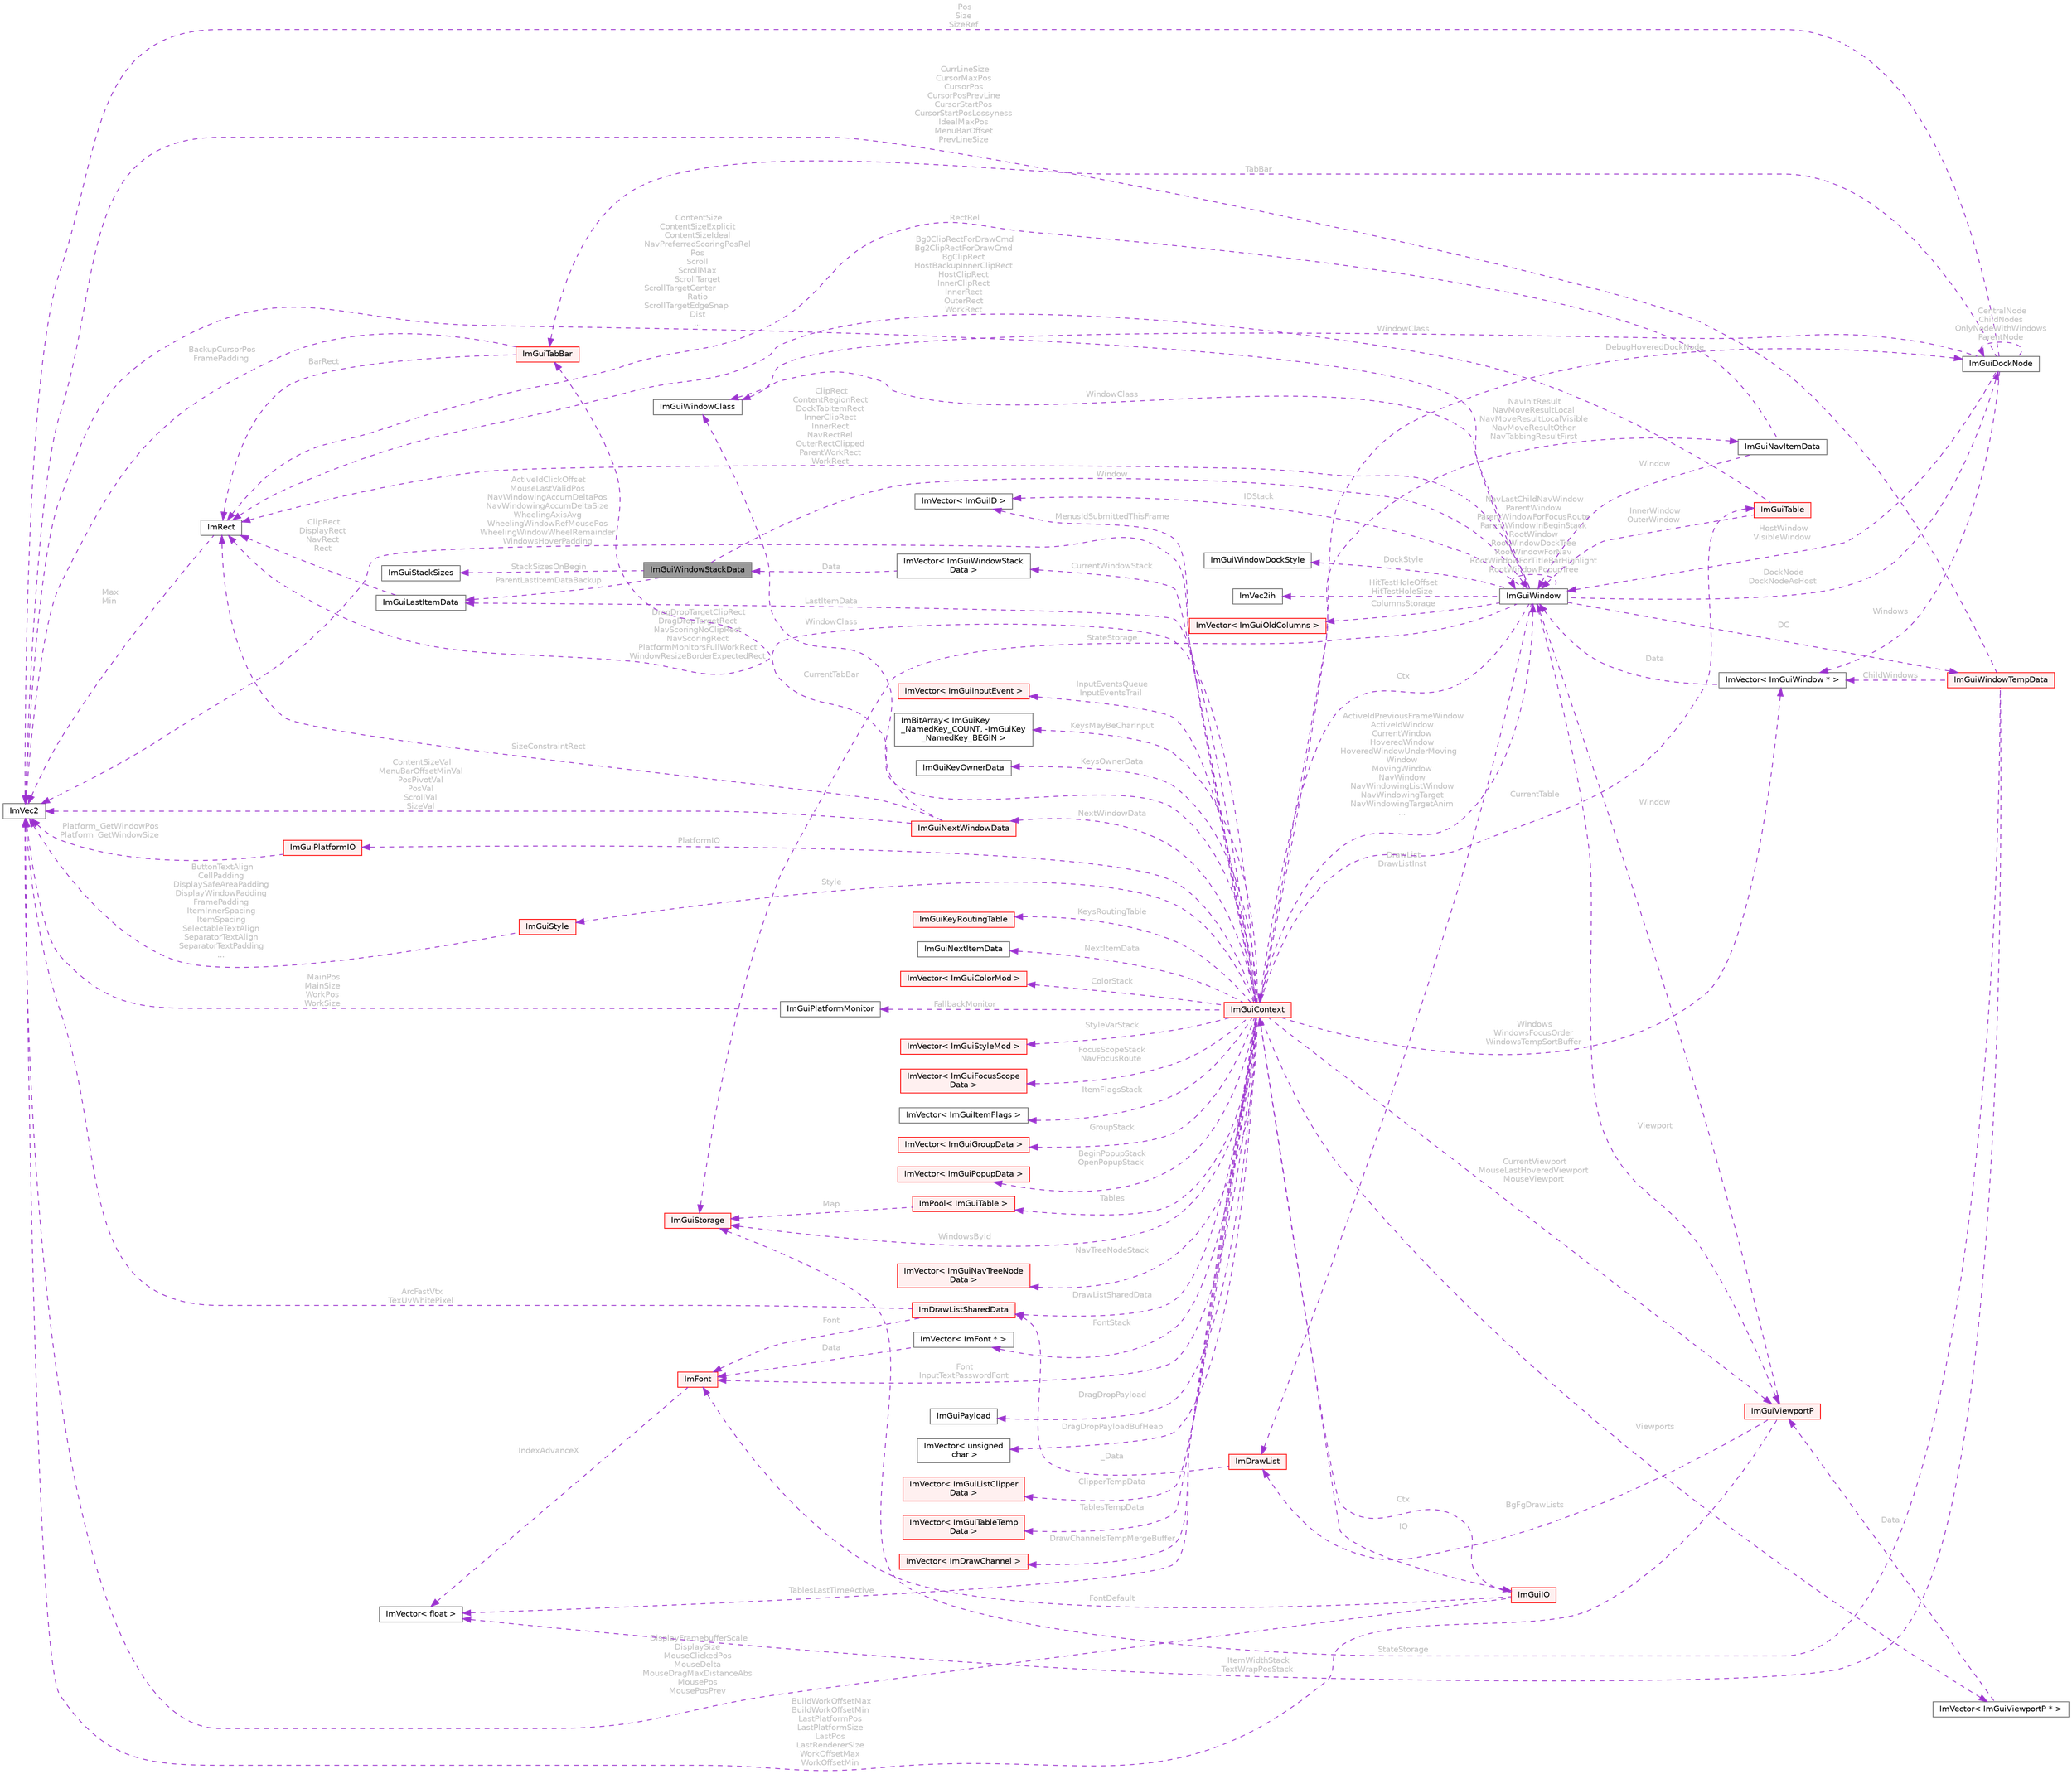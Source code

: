 digraph "ImGuiWindowStackData"
{
 // LATEX_PDF_SIZE
  bgcolor="transparent";
  edge [fontname=Helvetica,fontsize=10,labelfontname=Helvetica,labelfontsize=10];
  node [fontname=Helvetica,fontsize=10,shape=box,height=0.2,width=0.4];
  rankdir="LR";
  Node1 [id="Node000001",label="ImGuiWindowStackData",height=0.2,width=0.4,color="gray40", fillcolor="grey60", style="filled", fontcolor="black",tooltip=" "];
  Node2 -> Node1 [id="edge98_Node000001_Node000002",dir="back",color="darkorchid3",style="dashed",tooltip=" ",label=" Window",fontcolor="grey" ];
  Node2 [id="Node000002",label="ImGuiWindow",height=0.2,width=0.4,color="gray40", fillcolor="white", style="filled",URL="$struct_im_gui_window.html",tooltip=" "];
  Node3 -> Node2 [id="edge99_Node000002_Node000003",dir="back",color="darkorchid3",style="dashed",tooltip=" ",label=" Ctx",fontcolor="grey" ];
  Node3 [id="Node000003",label="ImGuiContext",height=0.2,width=0.4,color="red", fillcolor="#FFF0F0", style="filled",URL="$struct_im_gui_context.html",tooltip=" "];
  Node4 -> Node3 [id="edge100_Node000003_Node000004",dir="back",color="darkorchid3",style="dashed",tooltip=" ",label=" IO",fontcolor="grey" ];
  Node4 [id="Node000004",label="ImGuiIO",height=0.2,width=0.4,color="red", fillcolor="#FFF0F0", style="filled",URL="$struct_im_gui_i_o.html",tooltip=" "];
  Node5 -> Node4 [id="edge101_Node000004_Node000005",dir="back",color="darkorchid3",style="dashed",tooltip=" ",label=" DisplayFramebufferScale\nDisplaySize\nMouseClickedPos\nMouseDelta\nMouseDragMaxDistanceAbs\nMousePos\nMousePosPrev",fontcolor="grey" ];
  Node5 [id="Node000005",label="ImVec2",height=0.2,width=0.4,color="gray40", fillcolor="white", style="filled",URL="$struct_im_vec2.html",tooltip=" "];
  Node8 -> Node4 [id="edge102_Node000004_Node000008",dir="back",color="darkorchid3",style="dashed",tooltip=" ",label=" FontDefault",fontcolor="grey" ];
  Node8 [id="Node000008",label="ImFont",height=0.2,width=0.4,color="red", fillcolor="#FFF0F0", style="filled",URL="$struct_im_font.html",tooltip=" "];
  Node9 -> Node8 [id="edge103_Node000008_Node000009",dir="back",color="darkorchid3",style="dashed",tooltip=" ",label=" IndexAdvanceX",fontcolor="grey" ];
  Node9 [id="Node000009",label="ImVector\< float \>",height=0.2,width=0.4,color="gray40", fillcolor="white", style="filled",URL="$struct_im_vector.html",tooltip=" "];
  Node3 -> Node4 [id="edge104_Node000004_Node000003",dir="back",color="darkorchid3",style="dashed",tooltip=" ",label=" Ctx",fontcolor="grey" ];
  Node20 -> Node3 [id="edge105_Node000003_Node000020",dir="back",color="darkorchid3",style="dashed",tooltip=" ",label=" PlatformIO",fontcolor="grey" ];
  Node20 [id="Node000020",label="ImGuiPlatformIO",height=0.2,width=0.4,color="red", fillcolor="#FFF0F0", style="filled",URL="$struct_im_gui_platform_i_o.html",tooltip=" "];
  Node5 -> Node20 [id="edge106_Node000020_Node000005",dir="back",color="darkorchid3",style="dashed",tooltip=" ",label=" Platform_GetWindowPos\nPlatform_GetWindowSize",fontcolor="grey" ];
  Node41 -> Node3 [id="edge107_Node000003_Node000041",dir="back",color="darkorchid3",style="dashed",tooltip=" ",label=" Style",fontcolor="grey" ];
  Node41 [id="Node000041",label="ImGuiStyle",height=0.2,width=0.4,color="red", fillcolor="#FFF0F0", style="filled",URL="$struct_im_gui_style.html",tooltip=" "];
  Node5 -> Node41 [id="edge108_Node000041_Node000005",dir="back",color="darkorchid3",style="dashed",tooltip=" ",label=" ButtonTextAlign\nCellPadding\nDisplaySafeAreaPadding\nDisplayWindowPadding\nFramePadding\nItemInnerSpacing\nItemSpacing\nSelectableTextAlign\nSeparatorTextAlign\nSeparatorTextPadding\n...",fontcolor="grey" ];
  Node8 -> Node3 [id="edge109_Node000003_Node000008",dir="back",color="darkorchid3",style="dashed",tooltip=" ",label=" Font\nInputTextPasswordFont",fontcolor="grey" ];
  Node33 -> Node3 [id="edge110_Node000003_Node000033",dir="back",color="darkorchid3",style="dashed",tooltip=" ",label=" DrawListSharedData",fontcolor="grey" ];
  Node33 [id="Node000033",label="ImDrawListSharedData",height=0.2,width=0.4,color="red", fillcolor="#FFF0F0", style="filled",URL="$struct_im_draw_list_shared_data.html",tooltip=" "];
  Node5 -> Node33 [id="edge111_Node000033_Node000005",dir="back",color="darkorchid3",style="dashed",tooltip=" ",label=" ArcFastVtx\nTexUvWhitePixel",fontcolor="grey" ];
  Node8 -> Node33 [id="edge112_Node000033_Node000008",dir="back",color="darkorchid3",style="dashed",tooltip=" ",label=" Font",fontcolor="grey" ];
  Node42 -> Node3 [id="edge113_Node000003_Node000042",dir="back",color="darkorchid3",style="dashed",tooltip=" ",label=" InputEventsQueue\nInputEventsTrail",fontcolor="grey" ];
  Node42 [id="Node000042",label="ImVector\< ImGuiInputEvent \>",height=0.2,width=0.4,color="red", fillcolor="#FFF0F0", style="filled",URL="$struct_im_vector.html",tooltip=" "];
  Node51 -> Node3 [id="edge114_Node000003_Node000051",dir="back",color="darkorchid3",style="dashed",tooltip=" ",label=" Windows\nWindowsFocusOrder\nWindowsTempSortBuffer",fontcolor="grey" ];
  Node51 [id="Node000051",label="ImVector\< ImGuiWindow * \>",height=0.2,width=0.4,color="gray40", fillcolor="white", style="filled",URL="$struct_im_vector.html",tooltip=" "];
  Node2 -> Node51 [id="edge115_Node000051_Node000002",dir="back",color="darkorchid3",style="dashed",tooltip=" ",label=" Data",fontcolor="grey" ];
  Node52 -> Node3 [id="edge116_Node000003_Node000052",dir="back",color="darkorchid3",style="dashed",tooltip=" ",label=" CurrentWindowStack",fontcolor="grey" ];
  Node52 [id="Node000052",label="ImVector\< ImGuiWindowStack\lData \>",height=0.2,width=0.4,color="gray40", fillcolor="white", style="filled",URL="$struct_im_vector.html",tooltip=" "];
  Node1 -> Node52 [id="edge117_Node000052_Node000001",dir="back",color="darkorchid3",style="dashed",tooltip=" ",label=" Data",fontcolor="grey" ];
  Node53 -> Node3 [id="edge118_Node000003_Node000053",dir="back",color="darkorchid3",style="dashed",tooltip=" ",label=" WindowsById",fontcolor="grey" ];
  Node53 [id="Node000053",label="ImGuiStorage",height=0.2,width=0.4,color="red", fillcolor="#FFF0F0", style="filled",URL="$struct_im_gui_storage.html",tooltip=" "];
  Node5 -> Node3 [id="edge119_Node000003_Node000005",dir="back",color="darkorchid3",style="dashed",tooltip=" ",label=" ActiveIdClickOffset\nMouseLastValidPos\nNavWindowingAccumDeltaPos\nNavWindowingAccumDeltaSize\nWheelingAxisAvg\nWheelingWindowRefMousePos\nWheelingWindowWheelRemainder\nWindowsHoverPadding",fontcolor="grey" ];
  Node2 -> Node3 [id="edge120_Node000003_Node000002",dir="back",color="darkorchid3",style="dashed",tooltip=" ",label=" ActiveIdPreviousFrameWindow\nActiveIdWindow\nCurrentWindow\nHoveredWindow\nHoveredWindowUnderMoving\lWindow\nMovingWindow\nNavWindow\nNavWindowingListWindow\nNavWindowingTarget\nNavWindowingTargetAnim\n...",fontcolor="grey" ];
  Node56 -> Node3 [id="edge121_Node000003_Node000056",dir="back",color="darkorchid3",style="dashed",tooltip=" ",label=" KeysMayBeCharInput",fontcolor="grey" ];
  Node56 [id="Node000056",label="ImBitArray\< ImGuiKey\l_NamedKey_COUNT, -ImGuiKey\l_NamedKey_BEGIN \>",height=0.2,width=0.4,color="gray40", fillcolor="white", style="filled",URL="$struct_im_bit_array.html",tooltip=" "];
  Node57 -> Node3 [id="edge122_Node000003_Node000057",dir="back",color="darkorchid3",style="dashed",tooltip=" ",label=" KeysOwnerData",fontcolor="grey" ];
  Node57 [id="Node000057",label="ImGuiKeyOwnerData",height=0.2,width=0.4,color="gray40", fillcolor="white", style="filled",URL="$struct_im_gui_key_owner_data.html",tooltip=" "];
  Node58 -> Node3 [id="edge123_Node000003_Node000058",dir="back",color="darkorchid3",style="dashed",tooltip=" ",label=" KeysRoutingTable",fontcolor="grey" ];
  Node58 [id="Node000058",label="ImGuiKeyRoutingTable",height=0.2,width=0.4,color="red", fillcolor="#FFF0F0", style="filled",URL="$struct_im_gui_key_routing_table.html",tooltip=" "];
  Node61 -> Node3 [id="edge124_Node000003_Node000061",dir="back",color="darkorchid3",style="dashed",tooltip=" ",label=" NextItemData",fontcolor="grey" ];
  Node61 [id="Node000061",label="ImGuiNextItemData",height=0.2,width=0.4,color="gray40", fillcolor="white", style="filled",URL="$struct_im_gui_next_item_data.html",tooltip=" "];
  Node62 -> Node3 [id="edge125_Node000003_Node000062",dir="back",color="darkorchid3",style="dashed",tooltip=" ",label=" LastItemData",fontcolor="grey" ];
  Node62 [id="Node000062",label="ImGuiLastItemData",height=0.2,width=0.4,color="gray40", fillcolor="white", style="filled",URL="$struct_im_gui_last_item_data.html",tooltip=" "];
  Node63 -> Node62 [id="edge126_Node000062_Node000063",dir="back",color="darkorchid3",style="dashed",tooltip=" ",label=" ClipRect\nDisplayRect\nNavRect\nRect",fontcolor="grey" ];
  Node63 [id="Node000063",label="ImRect",height=0.2,width=0.4,color="gray40", fillcolor="white", style="filled",URL="$struct_im_rect.html",tooltip=" "];
  Node5 -> Node63 [id="edge127_Node000063_Node000005",dir="back",color="darkorchid3",style="dashed",tooltip=" ",label=" Max\nMin",fontcolor="grey" ];
  Node64 -> Node3 [id="edge128_Node000003_Node000064",dir="back",color="darkorchid3",style="dashed",tooltip=" ",label=" NextWindowData",fontcolor="grey" ];
  Node64 [id="Node000064",label="ImGuiNextWindowData",height=0.2,width=0.4,color="red", fillcolor="#FFF0F0", style="filled",URL="$struct_im_gui_next_window_data.html",tooltip=" "];
  Node5 -> Node64 [id="edge129_Node000064_Node000005",dir="back",color="darkorchid3",style="dashed",tooltip=" ",label=" ContentSizeVal\nMenuBarOffsetMinVal\nPosPivotVal\nPosVal\nScrollVal\nSizeVal",fontcolor="grey" ];
  Node63 -> Node64 [id="edge130_Node000064_Node000063",dir="back",color="darkorchid3",style="dashed",tooltip=" ",label=" SizeConstraintRect",fontcolor="grey" ];
  Node66 -> Node64 [id="edge131_Node000064_Node000066",dir="back",color="darkorchid3",style="dashed",tooltip=" ",label=" WindowClass",fontcolor="grey" ];
  Node66 [id="Node000066",label="ImGuiWindowClass",height=0.2,width=0.4,color="gray40", fillcolor="white", style="filled",URL="$struct_im_gui_window_class.html",tooltip=" "];
  Node67 -> Node3 [id="edge132_Node000003_Node000067",dir="back",color="darkorchid3",style="dashed",tooltip=" ",label=" ColorStack",fontcolor="grey" ];
  Node67 [id="Node000067",label="ImVector\< ImGuiColorMod \>",height=0.2,width=0.4,color="red", fillcolor="#FFF0F0", style="filled",URL="$struct_im_vector.html",tooltip=" "];
  Node69 -> Node3 [id="edge133_Node000003_Node000069",dir="back",color="darkorchid3",style="dashed",tooltip=" ",label=" StyleVarStack",fontcolor="grey" ];
  Node69 [id="Node000069",label="ImVector\< ImGuiStyleMod \>",height=0.2,width=0.4,color="red", fillcolor="#FFF0F0", style="filled",URL="$struct_im_vector.html",tooltip=" "];
  Node7 -> Node3 [id="edge134_Node000003_Node000007",dir="back",color="darkorchid3",style="dashed",tooltip=" ",label=" FontStack",fontcolor="grey" ];
  Node7 [id="Node000007",label="ImVector\< ImFont * \>",height=0.2,width=0.4,color="gray40", fillcolor="white", style="filled",URL="$struct_im_vector.html",tooltip=" "];
  Node8 -> Node7 [id="edge135_Node000007_Node000008",dir="back",color="darkorchid3",style="dashed",tooltip=" ",label=" Data",fontcolor="grey" ];
  Node71 -> Node3 [id="edge136_Node000003_Node000071",dir="back",color="darkorchid3",style="dashed",tooltip=" ",label=" FocusScopeStack\nNavFocusRoute",fontcolor="grey" ];
  Node71 [id="Node000071",label="ImVector\< ImGuiFocusScope\lData \>",height=0.2,width=0.4,color="red", fillcolor="#FFF0F0", style="filled",URL="$struct_im_vector.html",tooltip=" "];
  Node73 -> Node3 [id="edge137_Node000003_Node000073",dir="back",color="darkorchid3",style="dashed",tooltip=" ",label=" ItemFlagsStack",fontcolor="grey" ];
  Node73 [id="Node000073",label="ImVector\< ImGuiItemFlags \>",height=0.2,width=0.4,color="gray40", fillcolor="white", style="filled",URL="$struct_im_vector.html",tooltip=" "];
  Node74 -> Node3 [id="edge138_Node000003_Node000074",dir="back",color="darkorchid3",style="dashed",tooltip=" ",label=" GroupStack",fontcolor="grey" ];
  Node74 [id="Node000074",label="ImVector\< ImGuiGroupData \>",height=0.2,width=0.4,color="red", fillcolor="#FFF0F0", style="filled",URL="$struct_im_vector.html",tooltip=" "];
  Node77 -> Node3 [id="edge139_Node000003_Node000077",dir="back",color="darkorchid3",style="dashed",tooltip=" ",label=" BeginPopupStack\nOpenPopupStack",fontcolor="grey" ];
  Node77 [id="Node000077",label="ImVector\< ImGuiPopupData \>",height=0.2,width=0.4,color="red", fillcolor="#FFF0F0", style="filled",URL="$struct_im_vector.html",tooltip=" "];
  Node79 -> Node3 [id="edge140_Node000003_Node000079",dir="back",color="darkorchid3",style="dashed",tooltip=" ",label=" NavTreeNodeStack",fontcolor="grey" ];
  Node79 [id="Node000079",label="ImVector\< ImGuiNavTreeNode\lData \>",height=0.2,width=0.4,color="red", fillcolor="#FFF0F0", style="filled",URL="$struct_im_vector.html",tooltip=" "];
  Node81 -> Node3 [id="edge141_Node000003_Node000081",dir="back",color="darkorchid3",style="dashed",tooltip=" ",label=" Viewports",fontcolor="grey" ];
  Node81 [id="Node000081",label="ImVector\< ImGuiViewportP * \>",height=0.2,width=0.4,color="gray40", fillcolor="white", style="filled",URL="$struct_im_vector.html",tooltip=" "];
  Node82 -> Node81 [id="edge142_Node000081_Node000082",dir="back",color="darkorchid3",style="dashed",tooltip=" ",label=" Data",fontcolor="grey" ];
  Node82 [id="Node000082",label="ImGuiViewportP",height=0.2,width=0.4,color="red", fillcolor="#FFF0F0", style="filled",URL="$struct_im_gui_viewport_p.html",tooltip=" "];
  Node2 -> Node82 [id="edge143_Node000082_Node000002",dir="back",color="darkorchid3",style="dashed",tooltip=" ",label=" Window",fontcolor="grey" ];
  Node5 -> Node82 [id="edge144_Node000082_Node000005",dir="back",color="darkorchid3",style="dashed",tooltip=" ",label=" BuildWorkOffsetMax\nBuildWorkOffsetMin\nLastPlatformPos\nLastPlatformSize\nLastPos\nLastRendererSize\nWorkOffsetMax\nWorkOffsetMin",fontcolor="grey" ];
  Node27 -> Node82 [id="edge145_Node000082_Node000027",dir="back",color="darkorchid3",style="dashed",tooltip=" ",label=" BgFgDrawLists",fontcolor="grey" ];
  Node27 [id="Node000027",label="ImDrawList",height=0.2,width=0.4,color="red", fillcolor="#FFF0F0", style="filled",URL="$struct_im_draw_list.html",tooltip=" "];
  Node33 -> Node27 [id="edge146_Node000027_Node000033",dir="back",color="darkorchid3",style="dashed",tooltip=" ",label=" _Data",fontcolor="grey" ];
  Node82 -> Node3 [id="edge147_Node000003_Node000082",dir="back",color="darkorchid3",style="dashed",tooltip=" ",label=" CurrentViewport\nMouseLastHoveredViewport\nMouseViewport",fontcolor="grey" ];
  Node22 -> Node3 [id="edge148_Node000003_Node000022",dir="back",color="darkorchid3",style="dashed",tooltip=" ",label=" FallbackMonitor",fontcolor="grey" ];
  Node22 [id="Node000022",label="ImGuiPlatformMonitor",height=0.2,width=0.4,color="gray40", fillcolor="white", style="filled",URL="$struct_im_gui_platform_monitor.html",tooltip=" "];
  Node5 -> Node22 [id="edge149_Node000022_Node000005",dir="back",color="darkorchid3",style="dashed",tooltip=" ",label=" MainPos\nMainSize\nWorkPos\nWorkSize",fontcolor="grey" ];
  Node63 -> Node3 [id="edge150_Node000003_Node000063",dir="back",color="darkorchid3",style="dashed",tooltip=" ",label=" DragDropTargetClipRect\nDragDropTargetRect\nNavScoringNoClipRect\nNavScoringRect\nPlatformMonitorsFullWorkRect\nWindowResizeBorderExpectedRect",fontcolor="grey" ];
  Node84 -> Node3 [id="edge151_Node000003_Node000084",dir="back",color="darkorchid3",style="dashed",tooltip=" ",label=" NavInitResult\nNavMoveResultLocal\nNavMoveResultLocalVisible\nNavMoveResultOther\nNavTabbingResultFirst",fontcolor="grey" ];
  Node84 [id="Node000084",label="ImGuiNavItemData",height=0.2,width=0.4,color="gray40", fillcolor="white", style="filled",URL="$struct_im_gui_nav_item_data.html",tooltip=" "];
  Node2 -> Node84 [id="edge152_Node000084_Node000002",dir="back",color="darkorchid3",style="dashed",tooltip=" ",label=" Window",fontcolor="grey" ];
  Node63 -> Node84 [id="edge153_Node000084_Node000063",dir="back",color="darkorchid3",style="dashed",tooltip=" ",label=" RectRel",fontcolor="grey" ];
  Node85 -> Node3 [id="edge154_Node000003_Node000085",dir="back",color="darkorchid3",style="dashed",tooltip=" ",label=" DragDropPayload",fontcolor="grey" ];
  Node85 [id="Node000085",label="ImGuiPayload",height=0.2,width=0.4,color="gray40", fillcolor="white", style="filled",URL="$struct_im_gui_payload.html",tooltip=" "];
  Node86 -> Node3 [id="edge155_Node000003_Node000086",dir="back",color="darkorchid3",style="dashed",tooltip=" ",label=" DragDropPayloadBufHeap",fontcolor="grey" ];
  Node86 [id="Node000086",label="ImVector\< unsigned\l char \>",height=0.2,width=0.4,color="gray40", fillcolor="white", style="filled",URL="$struct_im_vector.html",tooltip=" "];
  Node87 -> Node3 [id="edge156_Node000003_Node000087",dir="back",color="darkorchid3",style="dashed",tooltip=" ",label=" ClipperTempData",fontcolor="grey" ];
  Node87 [id="Node000087",label="ImVector\< ImGuiListClipper\lData \>",height=0.2,width=0.4,color="red", fillcolor="#FFF0F0", style="filled",URL="$struct_im_vector.html",tooltip=" "];
  Node92 -> Node3 [id="edge157_Node000003_Node000092",dir="back",color="darkorchid3",style="dashed",tooltip=" ",label=" CurrentTable",fontcolor="grey" ];
  Node92 [id="Node000092",label="ImGuiTable",height=0.2,width=0.4,color="red", fillcolor="#FFF0F0", style="filled",URL="$struct_im_gui_table.html",tooltip=" "];
  Node63 -> Node92 [id="edge158_Node000092_Node000063",dir="back",color="darkorchid3",style="dashed",tooltip=" ",label=" Bg0ClipRectForDrawCmd\nBg2ClipRectForDrawCmd\nBgClipRect\nHostBackupInnerClipRect\nHostClipRect\nInnerClipRect\nInnerRect\nOuterRect\nWorkRect",fontcolor="grey" ];
  Node2 -> Node92 [id="edge159_Node000092_Node000002",dir="back",color="darkorchid3",style="dashed",tooltip=" ",label=" InnerWindow\nOuterWindow",fontcolor="grey" ];
  Node106 -> Node3 [id="edge160_Node000003_Node000106",dir="back",color="darkorchid3",style="dashed",tooltip=" ",label=" TablesTempData",fontcolor="grey" ];
  Node106 [id="Node000106",label="ImVector\< ImGuiTableTemp\lData \>",height=0.2,width=0.4,color="red", fillcolor="#FFF0F0", style="filled",URL="$struct_im_vector.html",tooltip=" "];
  Node107 -> Node3 [id="edge161_Node000003_Node000107",dir="back",color="darkorchid3",style="dashed",tooltip=" ",label=" Tables",fontcolor="grey" ];
  Node107 [id="Node000107",label="ImPool\< ImGuiTable \>",height=0.2,width=0.4,color="red", fillcolor="#FFF0F0", style="filled",URL="$struct_im_pool.html",tooltip=" "];
  Node53 -> Node107 [id="edge162_Node000107_Node000053",dir="back",color="darkorchid3",style="dashed",tooltip=" ",label=" Map",fontcolor="grey" ];
  Node9 -> Node3 [id="edge163_Node000003_Node000009",dir="back",color="darkorchid3",style="dashed",tooltip=" ",label=" TablesLastTimeActive",fontcolor="grey" ];
  Node39 -> Node3 [id="edge164_Node000003_Node000039",dir="back",color="darkorchid3",style="dashed",tooltip=" ",label=" DrawChannelsTempMergeBuffer",fontcolor="grey" ];
  Node39 [id="Node000039",label="ImVector\< ImDrawChannel \>",height=0.2,width=0.4,color="red", fillcolor="#FFF0F0", style="filled",URL="$struct_im_vector.html",tooltip=" "];
  Node109 -> Node3 [id="edge165_Node000003_Node000109",dir="back",color="darkorchid3",style="dashed",tooltip=" ",label=" CurrentTabBar",fontcolor="grey" ];
  Node109 [id="Node000109",label="ImGuiTabBar",height=0.2,width=0.4,color="red", fillcolor="#FFF0F0", style="filled",URL="$struct_im_gui_tab_bar.html",tooltip=" "];
  Node63 -> Node109 [id="edge166_Node000109_Node000063",dir="back",color="darkorchid3",style="dashed",tooltip=" ",label=" BarRect",fontcolor="grey" ];
  Node5 -> Node109 [id="edge167_Node000109_Node000005",dir="back",color="darkorchid3",style="dashed",tooltip=" ",label=" BackupCursorPos\nFramePadding",fontcolor="grey" ];
  Node121 -> Node3 [id="edge168_Node000003_Node000121",dir="back",color="darkorchid3",style="dashed",tooltip=" ",label=" MenusIdSubmittedThisFrame",fontcolor="grey" ];
  Node121 [id="Node000121",label="ImVector\< ImGuiID \>",height=0.2,width=0.4,color="gray40", fillcolor="white", style="filled",URL="$struct_im_vector.html",tooltip=" "];
  Node128 -> Node3 [id="edge169_Node000003_Node000128",dir="back",color="darkorchid3",style="dashed",tooltip=" ",label=" DebugHoveredDockNode",fontcolor="grey" ];
  Node128 [id="Node000128",label="ImGuiDockNode",height=0.2,width=0.4,color="gray40", fillcolor="white", style="filled",URL="$struct_im_gui_dock_node.html",tooltip=" "];
  Node128 -> Node128 [id="edge170_Node000128_Node000128",dir="back",color="darkorchid3",style="dashed",tooltip=" ",label=" CentralNode\nChildNodes\nOnlyNodeWithWindows\nParentNode",fontcolor="grey" ];
  Node51 -> Node128 [id="edge171_Node000128_Node000051",dir="back",color="darkorchid3",style="dashed",tooltip=" ",label=" Windows",fontcolor="grey" ];
  Node109 -> Node128 [id="edge172_Node000128_Node000109",dir="back",color="darkorchid3",style="dashed",tooltip=" ",label=" TabBar",fontcolor="grey" ];
  Node5 -> Node128 [id="edge173_Node000128_Node000005",dir="back",color="darkorchid3",style="dashed",tooltip=" ",label=" Pos\nSize\nSizeRef",fontcolor="grey" ];
  Node66 -> Node128 [id="edge174_Node000128_Node000066",dir="back",color="darkorchid3",style="dashed",tooltip=" ",label=" WindowClass",fontcolor="grey" ];
  Node2 -> Node128 [id="edge175_Node000128_Node000002",dir="back",color="darkorchid3",style="dashed",tooltip=" ",label=" HostWindow\nVisibleWindow",fontcolor="grey" ];
  Node66 -> Node2 [id="edge176_Node000002_Node000066",dir="back",color="darkorchid3",style="dashed",tooltip=" ",label=" WindowClass",fontcolor="grey" ];
  Node82 -> Node2 [id="edge177_Node000002_Node000082",dir="back",color="darkorchid3",style="dashed",tooltip=" ",label=" Viewport",fontcolor="grey" ];
  Node5 -> Node2 [id="edge178_Node000002_Node000005",dir="back",color="darkorchid3",style="dashed",tooltip=" ",label=" ContentSize\nContentSizeExplicit\nContentSizeIdeal\nNavPreferredScoringPosRel\nPos\nScroll\nScrollMax\nScrollTarget\nScrollTargetCenter\lRatio\nScrollTargetEdgeSnap\lDist\n...",fontcolor="grey" ];
  Node121 -> Node2 [id="edge179_Node000002_Node000121",dir="back",color="darkorchid3",style="dashed",tooltip=" ",label=" IDStack",fontcolor="grey" ];
  Node146 -> Node2 [id="edge180_Node000002_Node000146",dir="back",color="darkorchid3",style="dashed",tooltip=" ",label=" DC",fontcolor="grey" ];
  Node146 [id="Node000146",label="ImGuiWindowTempData",height=0.2,width=0.4,color="red", fillcolor="#FFF0F0", style="filled",URL="$struct_im_gui_window_temp_data.html",tooltip=" "];
  Node5 -> Node146 [id="edge181_Node000146_Node000005",dir="back",color="darkorchid3",style="dashed",tooltip=" ",label=" CurrLineSize\nCursorMaxPos\nCursorPos\nCursorPosPrevLine\nCursorStartPos\nCursorStartPosLossyness\nIdealMaxPos\nMenuBarOffset\nPrevLineSize",fontcolor="grey" ];
  Node51 -> Node146 [id="edge182_Node000146_Node000051",dir="back",color="darkorchid3",style="dashed",tooltip=" ",label=" ChildWindows",fontcolor="grey" ];
  Node53 -> Node146 [id="edge183_Node000146_Node000053",dir="back",color="darkorchid3",style="dashed",tooltip=" ",label=" StateStorage",fontcolor="grey" ];
  Node9 -> Node146 [id="edge184_Node000146_Node000009",dir="back",color="darkorchid3",style="dashed",tooltip=" ",label=" ItemWidthStack\nTextWrapPosStack",fontcolor="grey" ];
  Node63 -> Node2 [id="edge185_Node000002_Node000063",dir="back",color="darkorchid3",style="dashed",tooltip=" ",label=" ClipRect\nContentRegionRect\nDockTabItemRect\nInnerClipRect\nInnerRect\nNavRectRel\nOuterRectClipped\nParentWorkRect\nWorkRect",fontcolor="grey" ];
  Node131 -> Node2 [id="edge186_Node000002_Node000131",dir="back",color="darkorchid3",style="dashed",tooltip=" ",label=" HitTestHoleOffset\nHitTestHoleSize",fontcolor="grey" ];
  Node131 [id="Node000131",label="ImVec2ih",height=0.2,width=0.4,color="gray40", fillcolor="white", style="filled",URL="$struct_im_vec2ih.html",tooltip=" "];
  Node53 -> Node2 [id="edge187_Node000002_Node000053",dir="back",color="darkorchid3",style="dashed",tooltip=" ",label=" StateStorage",fontcolor="grey" ];
  Node151 -> Node2 [id="edge188_Node000002_Node000151",dir="back",color="darkorchid3",style="dashed",tooltip=" ",label=" ColumnsStorage",fontcolor="grey" ];
  Node151 [id="Node000151",label="ImVector\< ImGuiOldColumns \>",height=0.2,width=0.4,color="red", fillcolor="#FFF0F0", style="filled",URL="$struct_im_vector.html",tooltip=" "];
  Node27 -> Node2 [id="edge189_Node000002_Node000027",dir="back",color="darkorchid3",style="dashed",tooltip=" ",label=" DrawList\nDrawListInst",fontcolor="grey" ];
  Node2 -> Node2 [id="edge190_Node000002_Node000002",dir="back",color="darkorchid3",style="dashed",tooltip=" ",label=" NavLastChildNavWindow\nParentWindow\nParentWindowForFocusRoute\nParentWindowInBeginStack\nRootWindow\nRootWindowDockTree\nRootWindowForNav\nRootWindowForTitleBarHighlight\nRootWindowPopupTree",fontcolor="grey" ];
  Node152 -> Node2 [id="edge191_Node000002_Node000152",dir="back",color="darkorchid3",style="dashed",tooltip=" ",label=" DockStyle",fontcolor="grey" ];
  Node152 [id="Node000152",label="ImGuiWindowDockStyle",height=0.2,width=0.4,color="gray40", fillcolor="white", style="filled",URL="$struct_im_gui_window_dock_style.html",tooltip=" "];
  Node128 -> Node2 [id="edge192_Node000002_Node000128",dir="back",color="darkorchid3",style="dashed",tooltip=" ",label=" DockNode\nDockNodeAsHost",fontcolor="grey" ];
  Node62 -> Node1 [id="edge193_Node000001_Node000062",dir="back",color="darkorchid3",style="dashed",tooltip=" ",label=" ParentLastItemDataBackup",fontcolor="grey" ];
  Node153 -> Node1 [id="edge194_Node000001_Node000153",dir="back",color="darkorchid3",style="dashed",tooltip=" ",label=" StackSizesOnBegin",fontcolor="grey" ];
  Node153 [id="Node000153",label="ImGuiStackSizes",height=0.2,width=0.4,color="gray40", fillcolor="white", style="filled",URL="$struct_im_gui_stack_sizes.html",tooltip=" "];
}
